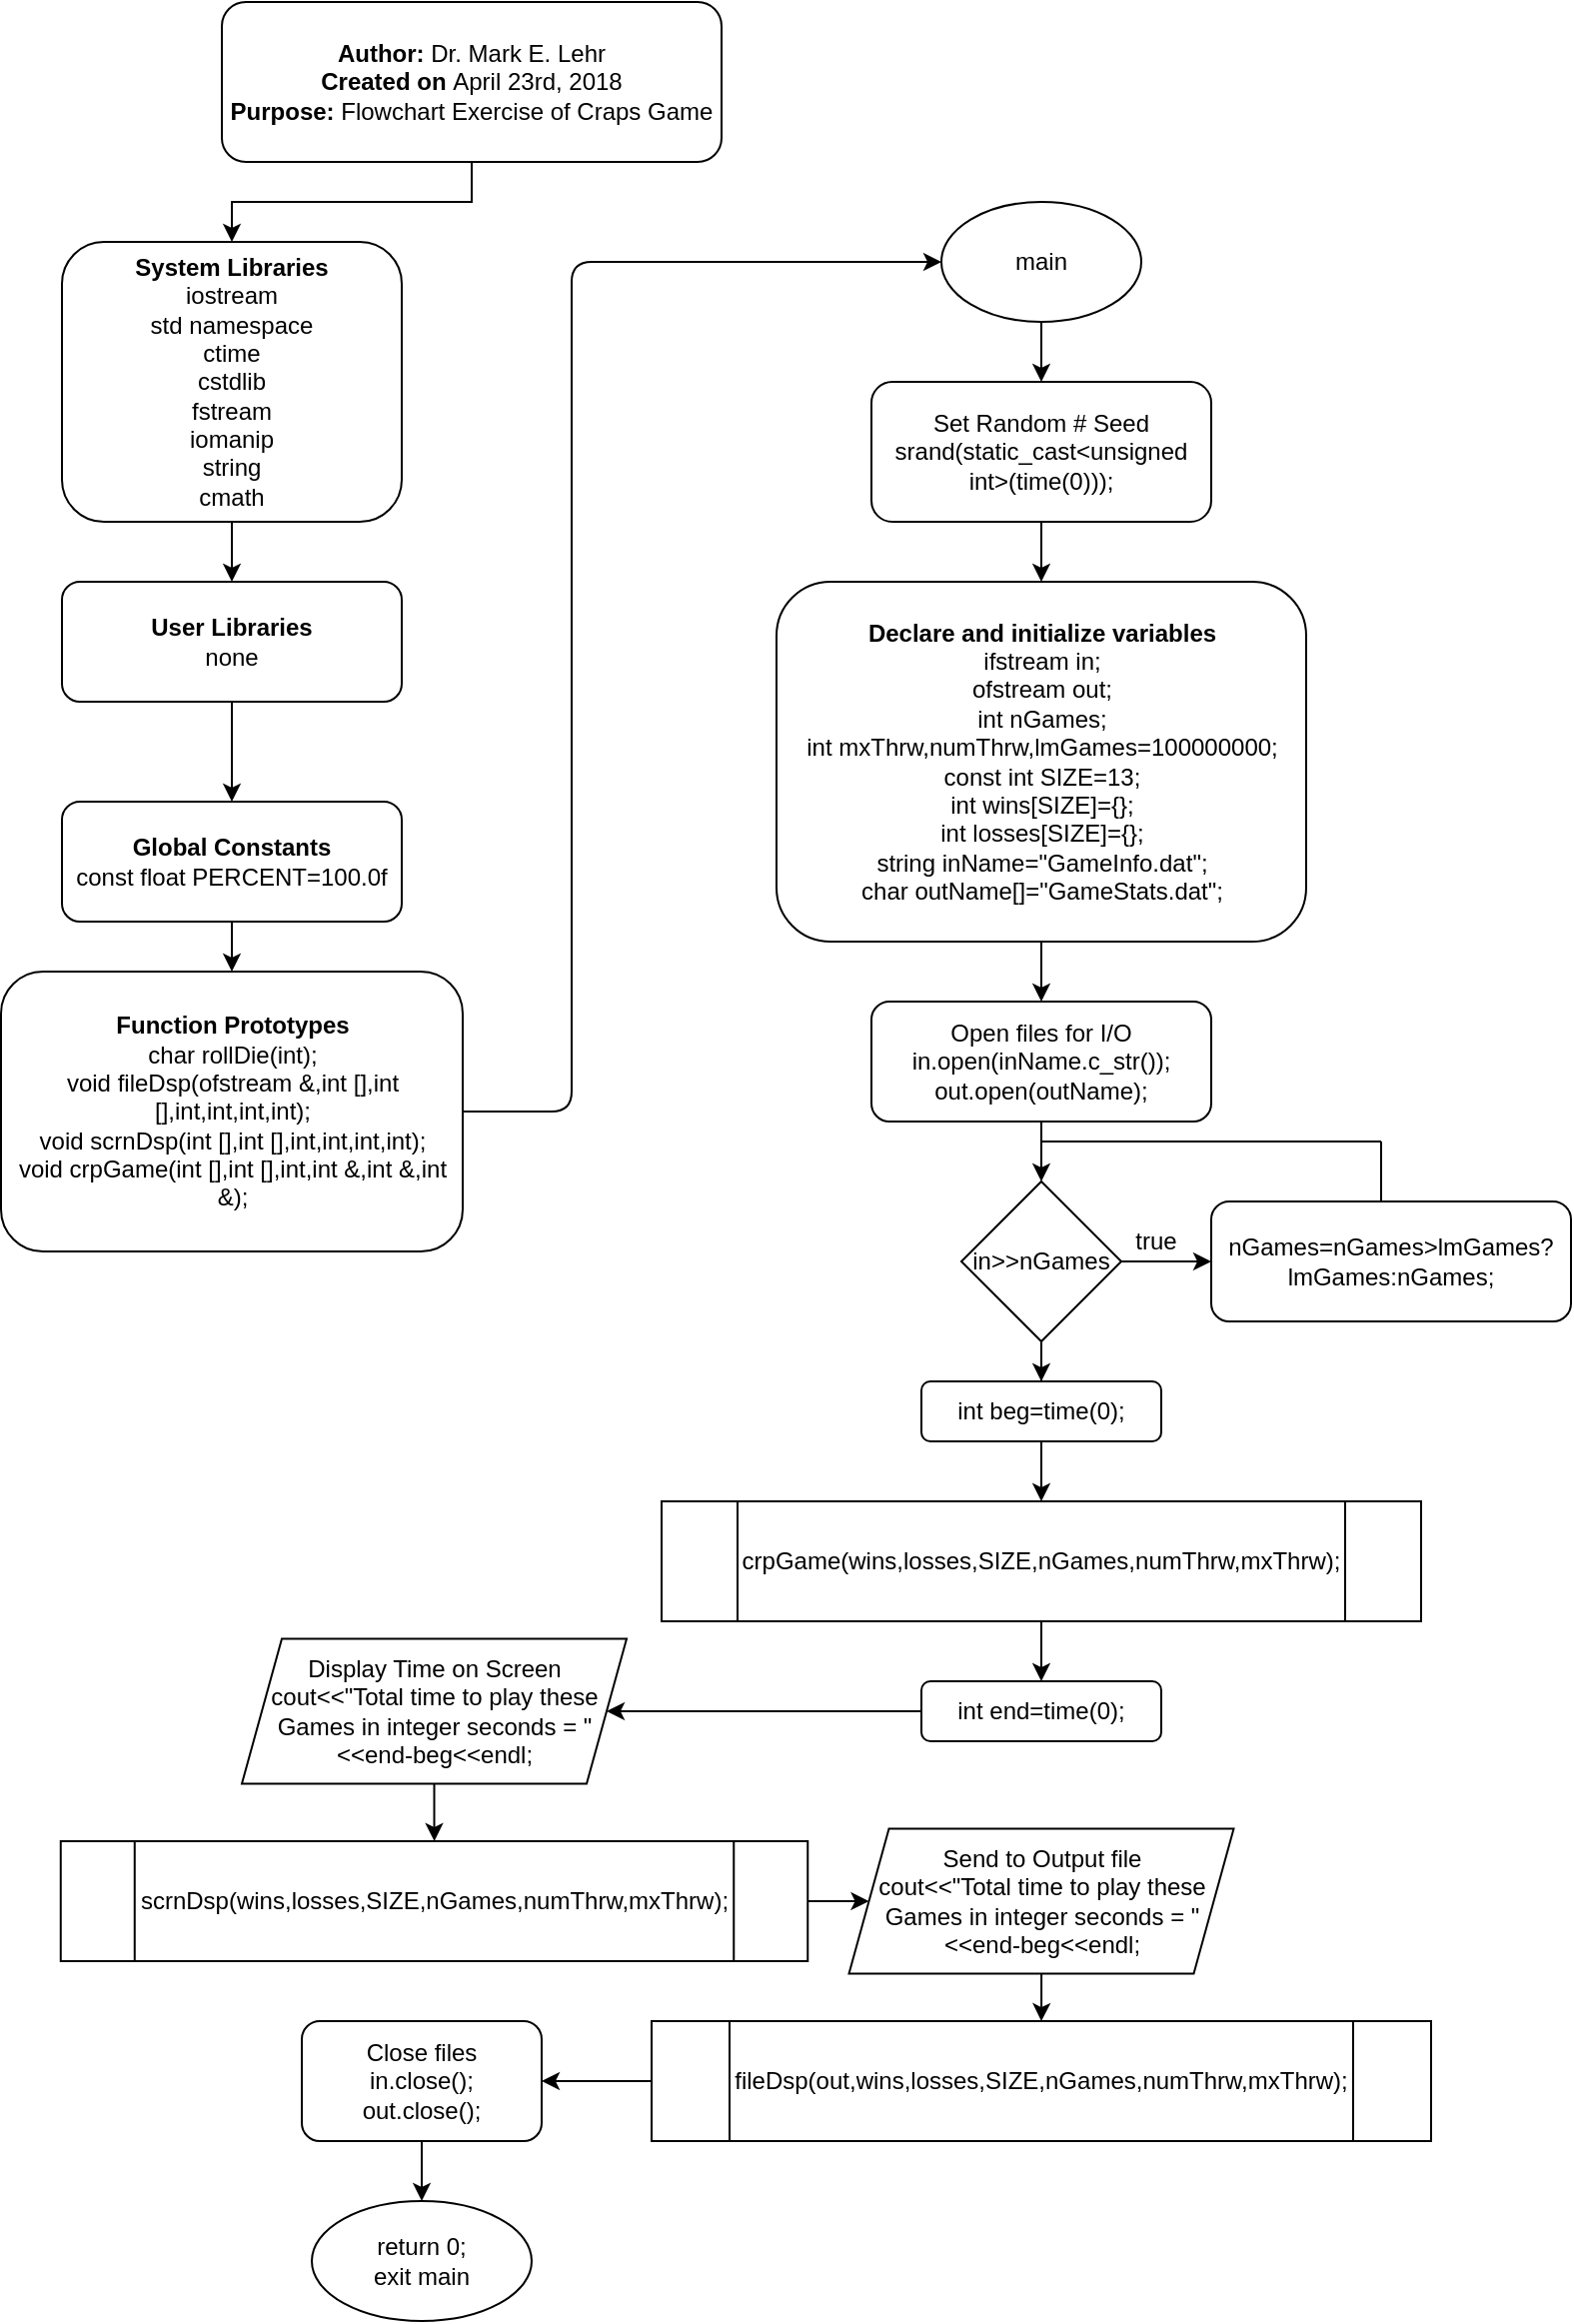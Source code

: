 <mxfile version="14.5.3" type="device"><diagram id="C5RBs43oDa-KdzZeNtuy" name="Page-1"><mxGraphModel dx="1038" dy="580" grid="1" gridSize="10" guides="1" tooltips="1" connect="1" arrows="1" fold="1" page="1" pageScale="1" pageWidth="827" pageHeight="1169" math="0" shadow="0"><root><mxCell id="WIyWlLk6GJQsqaUBKTNV-0"/><mxCell id="WIyWlLk6GJQsqaUBKTNV-1" parent="WIyWlLk6GJQsqaUBKTNV-0"/><mxCell id="A4RTOoCLaP5nwwJ5r5Nx-16" value="" style="edgeStyle=orthogonalEdgeStyle;rounded=0;orthogonalLoop=1;jettySize=auto;html=1;" parent="WIyWlLk6GJQsqaUBKTNV-1" source="A4RTOoCLaP5nwwJ5r5Nx-14" target="A4RTOoCLaP5nwwJ5r5Nx-15" edge="1"><mxGeometry relative="1" as="geometry"/></mxCell><mxCell id="A4RTOoCLaP5nwwJ5r5Nx-14" value="&lt;b&gt;Author:&lt;/b&gt;&amp;nbsp;Dr. Mark E. Lehr&lt;br&gt;&lt;b&gt;Created on&lt;/b&gt;&amp;nbsp;April 23rd, 2018&lt;br&gt;&lt;b&gt;Purpose:&lt;/b&gt; Flowchart Exercise of Craps Game" style="rounded=1;whiteSpace=wrap;html=1;" parent="WIyWlLk6GJQsqaUBKTNV-1" vertex="1"><mxGeometry x="120" y="30" width="250" height="80" as="geometry"/></mxCell><mxCell id="A4RTOoCLaP5nwwJ5r5Nx-19" value="" style="edgeStyle=orthogonalEdgeStyle;rounded=0;orthogonalLoop=1;jettySize=auto;html=1;" parent="WIyWlLk6GJQsqaUBKTNV-1" source="A4RTOoCLaP5nwwJ5r5Nx-15" target="A4RTOoCLaP5nwwJ5r5Nx-18" edge="1"><mxGeometry relative="1" as="geometry"/></mxCell><mxCell id="A4RTOoCLaP5nwwJ5r5Nx-15" value="&lt;b&gt;System Libraries&lt;/b&gt;&lt;br&gt;iostream&lt;br&gt;std namespace&lt;br&gt;ctime&lt;br&gt;cstdlib&lt;br&gt;fstream&lt;br&gt;iomanip&lt;br&gt;string&lt;br&gt;cmath" style="rounded=1;whiteSpace=wrap;html=1;" parent="WIyWlLk6GJQsqaUBKTNV-1" vertex="1"><mxGeometry x="40" y="150" width="170" height="140" as="geometry"/></mxCell><mxCell id="byQmDgRyTn9iCLRSrHQv-3" value="" style="edgeStyle=orthogonalEdgeStyle;rounded=0;orthogonalLoop=1;jettySize=auto;html=1;" edge="1" parent="WIyWlLk6GJQsqaUBKTNV-1" source="A4RTOoCLaP5nwwJ5r5Nx-18" target="A4RTOoCLaP5nwwJ5r5Nx-20"><mxGeometry relative="1" as="geometry"/></mxCell><mxCell id="A4RTOoCLaP5nwwJ5r5Nx-18" value="&lt;b&gt;User Libraries&lt;/b&gt;&lt;br&gt;none" style="rounded=1;whiteSpace=wrap;html=1;" parent="WIyWlLk6GJQsqaUBKTNV-1" vertex="1"><mxGeometry x="40" y="320" width="170" height="60" as="geometry"/></mxCell><mxCell id="A4RTOoCLaP5nwwJ5r5Nx-23" value="" style="edgeStyle=orthogonalEdgeStyle;rounded=0;orthogonalLoop=1;jettySize=auto;html=1;" parent="WIyWlLk6GJQsqaUBKTNV-1" source="A4RTOoCLaP5nwwJ5r5Nx-20" target="A4RTOoCLaP5nwwJ5r5Nx-22" edge="1"><mxGeometry relative="1" as="geometry"/></mxCell><mxCell id="A4RTOoCLaP5nwwJ5r5Nx-20" value="&lt;b&gt;Global Constants&lt;/b&gt;&lt;br&gt;const float PERCENT=100.0f" style="rounded=1;whiteSpace=wrap;html=1;" parent="WIyWlLk6GJQsqaUBKTNV-1" vertex="1"><mxGeometry x="40" y="430" width="170" height="60" as="geometry"/></mxCell><mxCell id="A4RTOoCLaP5nwwJ5r5Nx-22" value="&lt;b&gt;Function Prototypes&lt;/b&gt;&lt;br&gt;char rollDie(int);&lt;br&gt;void fileDsp(ofstream &amp;amp;,int [],int [],int,int,int,int);&lt;br&gt;void scrnDsp(int [],int [],int,int,int,int);&lt;br&gt;void crpGame(int [],int [],int,int &amp;amp;,int &amp;amp;,int &amp;amp;);" style="rounded=1;whiteSpace=wrap;html=1;" parent="WIyWlLk6GJQsqaUBKTNV-1" vertex="1"><mxGeometry x="9.5" y="515" width="231" height="140" as="geometry"/></mxCell><mxCell id="byQmDgRyTn9iCLRSrHQv-1" value="" style="edgeStyle=orthogonalEdgeStyle;rounded=0;orthogonalLoop=1;jettySize=auto;html=1;" edge="1" parent="WIyWlLk6GJQsqaUBKTNV-1" source="A4RTOoCLaP5nwwJ5r5Nx-24" target="byQmDgRyTn9iCLRSrHQv-0"><mxGeometry relative="1" as="geometry"/></mxCell><mxCell id="A4RTOoCLaP5nwwJ5r5Nx-24" value="main" style="ellipse;whiteSpace=wrap;html=1;" parent="WIyWlLk6GJQsqaUBKTNV-1" vertex="1"><mxGeometry x="480" y="130" width="100" height="60" as="geometry"/></mxCell><mxCell id="A4RTOoCLaP5nwwJ5r5Nx-27" value="" style="edgeStyle=elbowEdgeStyle;elbow=horizontal;endArrow=classic;html=1;exitX=1;exitY=0.5;exitDx=0;exitDy=0;" parent="WIyWlLk6GJQsqaUBKTNV-1" source="A4RTOoCLaP5nwwJ5r5Nx-22" edge="1"><mxGeometry width="50" height="50" relative="1" as="geometry"><mxPoint x="260" y="590" as="sourcePoint"/><mxPoint x="480" y="160" as="targetPoint"/><Array as="points"><mxPoint x="295" y="160"/></Array></mxGeometry></mxCell><mxCell id="byQmDgRyTn9iCLRSrHQv-5" value="" style="edgeStyle=orthogonalEdgeStyle;rounded=0;orthogonalLoop=1;jettySize=auto;html=1;" edge="1" parent="WIyWlLk6GJQsqaUBKTNV-1" source="A4RTOoCLaP5nwwJ5r5Nx-28" target="byQmDgRyTn9iCLRSrHQv-4"><mxGeometry relative="1" as="geometry"/></mxCell><mxCell id="A4RTOoCLaP5nwwJ5r5Nx-28" value="&lt;b&gt;Declare and initialize variables&lt;br&gt;&lt;/b&gt;ifstream in;&lt;br&gt;ofstream out;&lt;br&gt;int nGames;&lt;br&gt;int mxThrw,numThrw,lmGames=100000000;&lt;br&gt;const int SIZE=13;&lt;br&gt;int wins[SIZE]={};&lt;br&gt;int losses[SIZE]={};&lt;br&gt;string inName=&quot;GameInfo.dat&quot;;&lt;br&gt;char outName[]=&quot;GameStats.dat&quot;;" style="rounded=1;whiteSpace=wrap;html=1;" parent="WIyWlLk6GJQsqaUBKTNV-1" vertex="1"><mxGeometry x="397.5" y="320" width="265" height="180" as="geometry"/></mxCell><mxCell id="byQmDgRyTn9iCLRSrHQv-2" value="" style="edgeStyle=orthogonalEdgeStyle;rounded=0;orthogonalLoop=1;jettySize=auto;html=1;" edge="1" parent="WIyWlLk6GJQsqaUBKTNV-1" source="byQmDgRyTn9iCLRSrHQv-0" target="A4RTOoCLaP5nwwJ5r5Nx-28"><mxGeometry relative="1" as="geometry"/></mxCell><mxCell id="byQmDgRyTn9iCLRSrHQv-0" value="Set Random # Seed&lt;br&gt;srand(static_cast&amp;lt;unsigned int&amp;gt;(time(0)));" style="rounded=1;whiteSpace=wrap;html=1;" vertex="1" parent="WIyWlLk6GJQsqaUBKTNV-1"><mxGeometry x="445" y="220" width="170" height="70" as="geometry"/></mxCell><mxCell id="byQmDgRyTn9iCLRSrHQv-11" value="" style="edgeStyle=orthogonalEdgeStyle;rounded=0;orthogonalLoop=1;jettySize=auto;html=1;entryX=0.5;entryY=0;entryDx=0;entryDy=0;" edge="1" parent="WIyWlLk6GJQsqaUBKTNV-1" source="byQmDgRyTn9iCLRSrHQv-4" target="byQmDgRyTn9iCLRSrHQv-6"><mxGeometry relative="1" as="geometry"/></mxCell><mxCell id="byQmDgRyTn9iCLRSrHQv-4" value="Open files for I/O&lt;br&gt;in.open(inName.c_str());&lt;br&gt;out.open(outName);" style="rounded=1;whiteSpace=wrap;html=1;" vertex="1" parent="WIyWlLk6GJQsqaUBKTNV-1"><mxGeometry x="445" y="530" width="170" height="60" as="geometry"/></mxCell><mxCell id="byQmDgRyTn9iCLRSrHQv-8" value="" style="edgeStyle=orthogonalEdgeStyle;rounded=0;orthogonalLoop=1;jettySize=auto;html=1;" edge="1" parent="WIyWlLk6GJQsqaUBKTNV-1" source="byQmDgRyTn9iCLRSrHQv-6" target="byQmDgRyTn9iCLRSrHQv-7"><mxGeometry relative="1" as="geometry"/></mxCell><mxCell id="byQmDgRyTn9iCLRSrHQv-20" value="" style="edgeStyle=orthogonalEdgeStyle;rounded=0;orthogonalLoop=1;jettySize=auto;html=1;" edge="1" parent="WIyWlLk6GJQsqaUBKTNV-1" source="byQmDgRyTn9iCLRSrHQv-6" target="byQmDgRyTn9iCLRSrHQv-19"><mxGeometry relative="1" as="geometry"/></mxCell><mxCell id="byQmDgRyTn9iCLRSrHQv-6" value="in&amp;gt;&amp;gt;nGames" style="rhombus;whiteSpace=wrap;html=1;" vertex="1" parent="WIyWlLk6GJQsqaUBKTNV-1"><mxGeometry x="490" y="620" width="80" height="80" as="geometry"/></mxCell><mxCell id="byQmDgRyTn9iCLRSrHQv-7" value="nGames=nGames&amp;gt;lmGames?lmGames:nGames;" style="rounded=1;whiteSpace=wrap;html=1;" vertex="1" parent="WIyWlLk6GJQsqaUBKTNV-1"><mxGeometry x="615" y="630" width="180" height="60" as="geometry"/></mxCell><mxCell id="byQmDgRyTn9iCLRSrHQv-9" value="true" style="text;html=1;align=center;verticalAlign=middle;resizable=0;points=[];autosize=1;" vertex="1" parent="WIyWlLk6GJQsqaUBKTNV-1"><mxGeometry x="567" y="640" width="40" height="20" as="geometry"/></mxCell><mxCell id="byQmDgRyTn9iCLRSrHQv-17" value="" style="endArrow=none;html=1;" edge="1" parent="WIyWlLk6GJQsqaUBKTNV-1"><mxGeometry width="50" height="50" relative="1" as="geometry"><mxPoint x="700" y="630" as="sourcePoint"/><mxPoint x="700" y="600" as="targetPoint"/></mxGeometry></mxCell><mxCell id="byQmDgRyTn9iCLRSrHQv-18" value="" style="endArrow=none;html=1;" edge="1" parent="WIyWlLk6GJQsqaUBKTNV-1"><mxGeometry width="50" height="50" relative="1" as="geometry"><mxPoint x="530" y="600" as="sourcePoint"/><mxPoint x="700" y="600" as="targetPoint"/></mxGeometry></mxCell><mxCell id="byQmDgRyTn9iCLRSrHQv-22" value="" style="edgeStyle=orthogonalEdgeStyle;rounded=0;orthogonalLoop=1;jettySize=auto;html=1;" edge="1" parent="WIyWlLk6GJQsqaUBKTNV-1" source="byQmDgRyTn9iCLRSrHQv-19" target="byQmDgRyTn9iCLRSrHQv-21"><mxGeometry relative="1" as="geometry"/></mxCell><mxCell id="byQmDgRyTn9iCLRSrHQv-19" value="int beg=time(0);" style="rounded=1;whiteSpace=wrap;html=1;" vertex="1" parent="WIyWlLk6GJQsqaUBKTNV-1"><mxGeometry x="470" y="720" width="120" height="30" as="geometry"/></mxCell><mxCell id="byQmDgRyTn9iCLRSrHQv-24" value="" style="edgeStyle=orthogonalEdgeStyle;rounded=0;orthogonalLoop=1;jettySize=auto;html=1;" edge="1" parent="WIyWlLk6GJQsqaUBKTNV-1" source="byQmDgRyTn9iCLRSrHQv-21" target="byQmDgRyTn9iCLRSrHQv-23"><mxGeometry relative="1" as="geometry"/></mxCell><mxCell id="byQmDgRyTn9iCLRSrHQv-21" value="crpGame(wins,losses,SIZE,nGames,numThrw,mxThrw);" style="shape=process;whiteSpace=wrap;html=1;backgroundOutline=1;" vertex="1" parent="WIyWlLk6GJQsqaUBKTNV-1"><mxGeometry x="340" y="780" width="380" height="60" as="geometry"/></mxCell><mxCell id="byQmDgRyTn9iCLRSrHQv-27" value="" style="edgeStyle=orthogonalEdgeStyle;rounded=0;orthogonalLoop=1;jettySize=auto;html=1;entryX=1;entryY=0.5;entryDx=0;entryDy=0;" edge="1" parent="WIyWlLk6GJQsqaUBKTNV-1" source="byQmDgRyTn9iCLRSrHQv-23" target="byQmDgRyTn9iCLRSrHQv-25"><mxGeometry relative="1" as="geometry"><mxPoint x="390" y="885" as="targetPoint"/></mxGeometry></mxCell><mxCell id="byQmDgRyTn9iCLRSrHQv-23" value="int end=time(0);" style="rounded=1;whiteSpace=wrap;html=1;" vertex="1" parent="WIyWlLk6GJQsqaUBKTNV-1"><mxGeometry x="470" y="870" width="120" height="30" as="geometry"/></mxCell><mxCell id="byQmDgRyTn9iCLRSrHQv-29" value="" style="edgeStyle=orthogonalEdgeStyle;rounded=0;orthogonalLoop=1;jettySize=auto;html=1;" edge="1" parent="WIyWlLk6GJQsqaUBKTNV-1" source="byQmDgRyTn9iCLRSrHQv-25" target="byQmDgRyTn9iCLRSrHQv-28"><mxGeometry relative="1" as="geometry"/></mxCell><mxCell id="byQmDgRyTn9iCLRSrHQv-25" value="Display Time on Screen&lt;br&gt;cout&amp;lt;&amp;lt;&quot;Total time to play these Games in integer seconds = &quot;&amp;lt;&amp;lt;end-beg&amp;lt;&amp;lt;endl;" style="shape=parallelogram;perimeter=parallelogramPerimeter;whiteSpace=wrap;html=1;fixedSize=1;" vertex="1" parent="WIyWlLk6GJQsqaUBKTNV-1"><mxGeometry x="130" y="848.75" width="192.5" height="72.5" as="geometry"/></mxCell><mxCell id="byQmDgRyTn9iCLRSrHQv-31" value="" style="edgeStyle=orthogonalEdgeStyle;rounded=0;orthogonalLoop=1;jettySize=auto;html=1;" edge="1" parent="WIyWlLk6GJQsqaUBKTNV-1" source="byQmDgRyTn9iCLRSrHQv-28" target="byQmDgRyTn9iCLRSrHQv-30"><mxGeometry relative="1" as="geometry"/></mxCell><mxCell id="byQmDgRyTn9iCLRSrHQv-28" value="scrnDsp(wins,losses,SIZE,nGames,numThrw,mxThrw);" style="shape=process;whiteSpace=wrap;html=1;backgroundOutline=1;" vertex="1" parent="WIyWlLk6GJQsqaUBKTNV-1"><mxGeometry x="39.38" y="950" width="373.75" height="60" as="geometry"/></mxCell><mxCell id="byQmDgRyTn9iCLRSrHQv-33" value="" style="edgeStyle=orthogonalEdgeStyle;rounded=0;orthogonalLoop=1;jettySize=auto;html=1;" edge="1" parent="WIyWlLk6GJQsqaUBKTNV-1" source="byQmDgRyTn9iCLRSrHQv-30" target="byQmDgRyTn9iCLRSrHQv-32"><mxGeometry relative="1" as="geometry"/></mxCell><mxCell id="byQmDgRyTn9iCLRSrHQv-30" value="Send to Output file&lt;br&gt;cout&amp;lt;&amp;lt;&quot;Total time to play these Games in integer seconds = &quot;&amp;lt;&amp;lt;end-beg&amp;lt;&amp;lt;endl;" style="shape=parallelogram;perimeter=parallelogramPerimeter;whiteSpace=wrap;html=1;fixedSize=1;" vertex="1" parent="WIyWlLk6GJQsqaUBKTNV-1"><mxGeometry x="433.75" y="943.75" width="192.5" height="72.5" as="geometry"/></mxCell><mxCell id="byQmDgRyTn9iCLRSrHQv-35" value="" style="edgeStyle=orthogonalEdgeStyle;rounded=0;orthogonalLoop=1;jettySize=auto;html=1;" edge="1" parent="WIyWlLk6GJQsqaUBKTNV-1" source="byQmDgRyTn9iCLRSrHQv-32" target="byQmDgRyTn9iCLRSrHQv-34"><mxGeometry relative="1" as="geometry"/></mxCell><mxCell id="byQmDgRyTn9iCLRSrHQv-32" value="fileDsp(out,wins,losses,SIZE,nGames,numThrw,mxThrw);" style="shape=process;whiteSpace=wrap;html=1;backgroundOutline=1;" vertex="1" parent="WIyWlLk6GJQsqaUBKTNV-1"><mxGeometry x="335" y="1040" width="390" height="60" as="geometry"/></mxCell><mxCell id="byQmDgRyTn9iCLRSrHQv-37" value="" style="edgeStyle=orthogonalEdgeStyle;rounded=0;orthogonalLoop=1;jettySize=auto;html=1;" edge="1" parent="WIyWlLk6GJQsqaUBKTNV-1" source="byQmDgRyTn9iCLRSrHQv-34" target="byQmDgRyTn9iCLRSrHQv-36"><mxGeometry relative="1" as="geometry"/></mxCell><mxCell id="byQmDgRyTn9iCLRSrHQv-34" value="Close files&lt;br&gt;in.close();&lt;br&gt;out.close();" style="rounded=1;whiteSpace=wrap;html=1;" vertex="1" parent="WIyWlLk6GJQsqaUBKTNV-1"><mxGeometry x="160" y="1040" width="120" height="60" as="geometry"/></mxCell><mxCell id="byQmDgRyTn9iCLRSrHQv-36" value="return 0;&lt;br&gt;exit main" style="ellipse;whiteSpace=wrap;html=1;" vertex="1" parent="WIyWlLk6GJQsqaUBKTNV-1"><mxGeometry x="165" y="1130" width="110" height="60" as="geometry"/></mxCell></root></mxGraphModel></diagram></mxfile>
